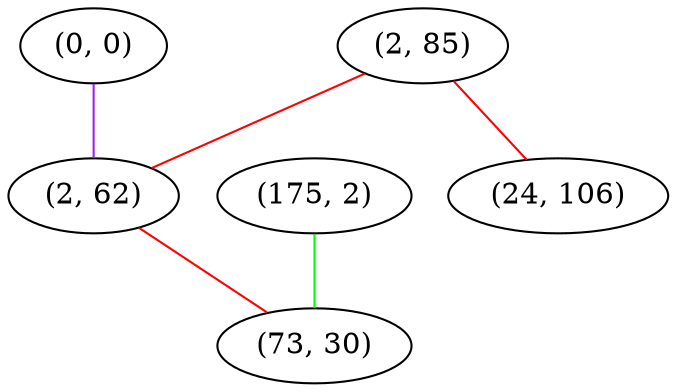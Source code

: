 graph "" {
"(0, 0)";
"(175, 2)";
"(2, 85)";
"(2, 62)";
"(73, 30)";
"(24, 106)";
"(0, 0)" -- "(2, 62)"  [color=purple, key=0, weight=4];
"(175, 2)" -- "(73, 30)"  [color=green, key=0, weight=2];
"(2, 85)" -- "(2, 62)"  [color=red, key=0, weight=1];
"(2, 85)" -- "(24, 106)"  [color=red, key=0, weight=1];
"(2, 62)" -- "(73, 30)"  [color=red, key=0, weight=1];
}
